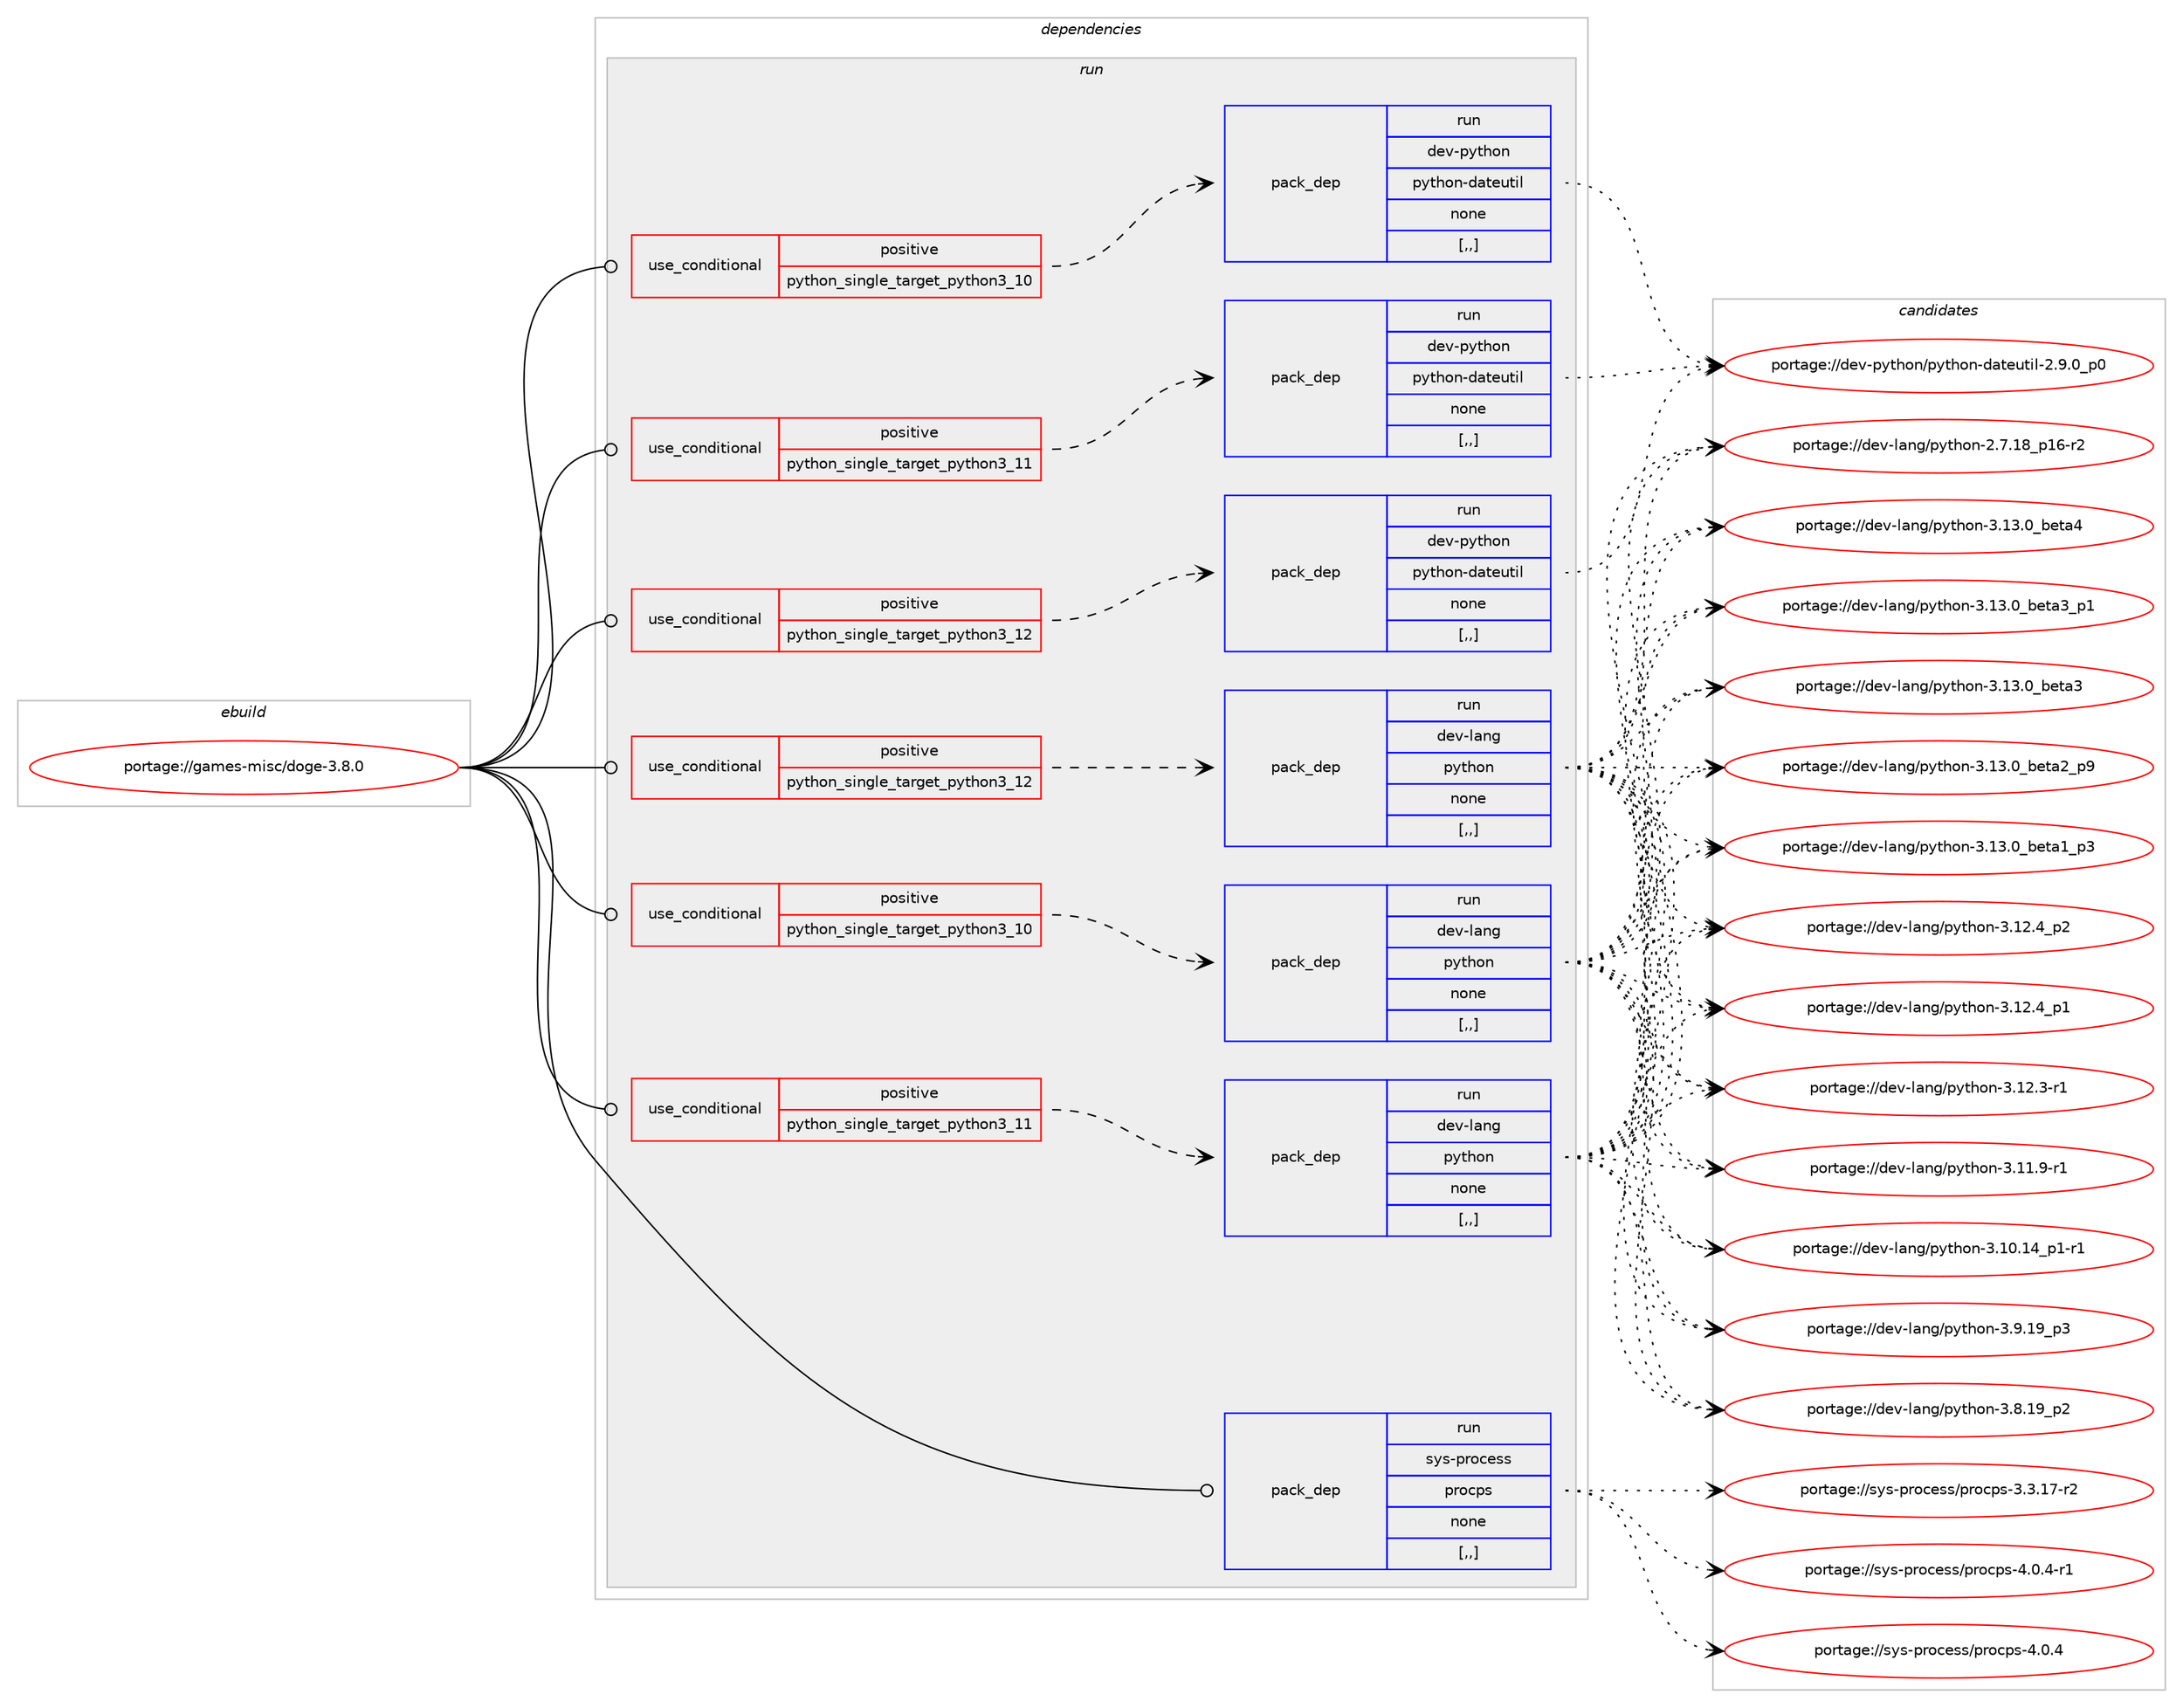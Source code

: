 digraph prolog {

# *************
# Graph options
# *************

newrank=true;
concentrate=true;
compound=true;
graph [rankdir=LR,fontname=Helvetica,fontsize=10,ranksep=1.5];#, ranksep=2.5, nodesep=0.2];
edge  [arrowhead=vee];
node  [fontname=Helvetica,fontsize=10];

# **********
# The ebuild
# **********

subgraph cluster_leftcol {
color=gray;
label=<<i>ebuild</i>>;
id [label="portage://games-misc/doge-3.8.0", color=red, width=4, href="../games-misc/doge-3.8.0.svg"];
}

# ****************
# The dependencies
# ****************

subgraph cluster_midcol {
color=gray;
label=<<i>dependencies</i>>;
subgraph cluster_compile {
fillcolor="#eeeeee";
style=filled;
label=<<i>compile</i>>;
}
subgraph cluster_compileandrun {
fillcolor="#eeeeee";
style=filled;
label=<<i>compile and run</i>>;
}
subgraph cluster_run {
fillcolor="#eeeeee";
style=filled;
label=<<i>run</i>>;
subgraph cond64172 {
dependency230668 [label=<<TABLE BORDER="0" CELLBORDER="1" CELLSPACING="0" CELLPADDING="4"><TR><TD ROWSPAN="3" CELLPADDING="10">use_conditional</TD></TR><TR><TD>positive</TD></TR><TR><TD>python_single_target_python3_10</TD></TR></TABLE>>, shape=none, color=red];
subgraph pack164991 {
dependency230669 [label=<<TABLE BORDER="0" CELLBORDER="1" CELLSPACING="0" CELLPADDING="4" WIDTH="220"><TR><TD ROWSPAN="6" CELLPADDING="30">pack_dep</TD></TR><TR><TD WIDTH="110">run</TD></TR><TR><TD>dev-lang</TD></TR><TR><TD>python</TD></TR><TR><TD>none</TD></TR><TR><TD>[,,]</TD></TR></TABLE>>, shape=none, color=blue];
}
dependency230668:e -> dependency230669:w [weight=20,style="dashed",arrowhead="vee"];
}
id:e -> dependency230668:w [weight=20,style="solid",arrowhead="odot"];
subgraph cond64173 {
dependency230670 [label=<<TABLE BORDER="0" CELLBORDER="1" CELLSPACING="0" CELLPADDING="4"><TR><TD ROWSPAN="3" CELLPADDING="10">use_conditional</TD></TR><TR><TD>positive</TD></TR><TR><TD>python_single_target_python3_10</TD></TR></TABLE>>, shape=none, color=red];
subgraph pack164992 {
dependency230671 [label=<<TABLE BORDER="0" CELLBORDER="1" CELLSPACING="0" CELLPADDING="4" WIDTH="220"><TR><TD ROWSPAN="6" CELLPADDING="30">pack_dep</TD></TR><TR><TD WIDTH="110">run</TD></TR><TR><TD>dev-python</TD></TR><TR><TD>python-dateutil</TD></TR><TR><TD>none</TD></TR><TR><TD>[,,]</TD></TR></TABLE>>, shape=none, color=blue];
}
dependency230670:e -> dependency230671:w [weight=20,style="dashed",arrowhead="vee"];
}
id:e -> dependency230670:w [weight=20,style="solid",arrowhead="odot"];
subgraph cond64174 {
dependency230672 [label=<<TABLE BORDER="0" CELLBORDER="1" CELLSPACING="0" CELLPADDING="4"><TR><TD ROWSPAN="3" CELLPADDING="10">use_conditional</TD></TR><TR><TD>positive</TD></TR><TR><TD>python_single_target_python3_11</TD></TR></TABLE>>, shape=none, color=red];
subgraph pack164993 {
dependency230673 [label=<<TABLE BORDER="0" CELLBORDER="1" CELLSPACING="0" CELLPADDING="4" WIDTH="220"><TR><TD ROWSPAN="6" CELLPADDING="30">pack_dep</TD></TR><TR><TD WIDTH="110">run</TD></TR><TR><TD>dev-lang</TD></TR><TR><TD>python</TD></TR><TR><TD>none</TD></TR><TR><TD>[,,]</TD></TR></TABLE>>, shape=none, color=blue];
}
dependency230672:e -> dependency230673:w [weight=20,style="dashed",arrowhead="vee"];
}
id:e -> dependency230672:w [weight=20,style="solid",arrowhead="odot"];
subgraph cond64175 {
dependency230674 [label=<<TABLE BORDER="0" CELLBORDER="1" CELLSPACING="0" CELLPADDING="4"><TR><TD ROWSPAN="3" CELLPADDING="10">use_conditional</TD></TR><TR><TD>positive</TD></TR><TR><TD>python_single_target_python3_11</TD></TR></TABLE>>, shape=none, color=red];
subgraph pack164994 {
dependency230675 [label=<<TABLE BORDER="0" CELLBORDER="1" CELLSPACING="0" CELLPADDING="4" WIDTH="220"><TR><TD ROWSPAN="6" CELLPADDING="30">pack_dep</TD></TR><TR><TD WIDTH="110">run</TD></TR><TR><TD>dev-python</TD></TR><TR><TD>python-dateutil</TD></TR><TR><TD>none</TD></TR><TR><TD>[,,]</TD></TR></TABLE>>, shape=none, color=blue];
}
dependency230674:e -> dependency230675:w [weight=20,style="dashed",arrowhead="vee"];
}
id:e -> dependency230674:w [weight=20,style="solid",arrowhead="odot"];
subgraph cond64176 {
dependency230676 [label=<<TABLE BORDER="0" CELLBORDER="1" CELLSPACING="0" CELLPADDING="4"><TR><TD ROWSPAN="3" CELLPADDING="10">use_conditional</TD></TR><TR><TD>positive</TD></TR><TR><TD>python_single_target_python3_12</TD></TR></TABLE>>, shape=none, color=red];
subgraph pack164995 {
dependency230677 [label=<<TABLE BORDER="0" CELLBORDER="1" CELLSPACING="0" CELLPADDING="4" WIDTH="220"><TR><TD ROWSPAN="6" CELLPADDING="30">pack_dep</TD></TR><TR><TD WIDTH="110">run</TD></TR><TR><TD>dev-lang</TD></TR><TR><TD>python</TD></TR><TR><TD>none</TD></TR><TR><TD>[,,]</TD></TR></TABLE>>, shape=none, color=blue];
}
dependency230676:e -> dependency230677:w [weight=20,style="dashed",arrowhead="vee"];
}
id:e -> dependency230676:w [weight=20,style="solid",arrowhead="odot"];
subgraph cond64177 {
dependency230678 [label=<<TABLE BORDER="0" CELLBORDER="1" CELLSPACING="0" CELLPADDING="4"><TR><TD ROWSPAN="3" CELLPADDING="10">use_conditional</TD></TR><TR><TD>positive</TD></TR><TR><TD>python_single_target_python3_12</TD></TR></TABLE>>, shape=none, color=red];
subgraph pack164996 {
dependency230679 [label=<<TABLE BORDER="0" CELLBORDER="1" CELLSPACING="0" CELLPADDING="4" WIDTH="220"><TR><TD ROWSPAN="6" CELLPADDING="30">pack_dep</TD></TR><TR><TD WIDTH="110">run</TD></TR><TR><TD>dev-python</TD></TR><TR><TD>python-dateutil</TD></TR><TR><TD>none</TD></TR><TR><TD>[,,]</TD></TR></TABLE>>, shape=none, color=blue];
}
dependency230678:e -> dependency230679:w [weight=20,style="dashed",arrowhead="vee"];
}
id:e -> dependency230678:w [weight=20,style="solid",arrowhead="odot"];
subgraph pack164997 {
dependency230680 [label=<<TABLE BORDER="0" CELLBORDER="1" CELLSPACING="0" CELLPADDING="4" WIDTH="220"><TR><TD ROWSPAN="6" CELLPADDING="30">pack_dep</TD></TR><TR><TD WIDTH="110">run</TD></TR><TR><TD>sys-process</TD></TR><TR><TD>procps</TD></TR><TR><TD>none</TD></TR><TR><TD>[,,]</TD></TR></TABLE>>, shape=none, color=blue];
}
id:e -> dependency230680:w [weight=20,style="solid",arrowhead="odot"];
}
}

# **************
# The candidates
# **************

subgraph cluster_choices {
rank=same;
color=gray;
label=<<i>candidates</i>>;

subgraph choice164991 {
color=black;
nodesep=1;
choice1001011184510897110103471121211161041111104551464951464895981011169752 [label="portage://dev-lang/python-3.13.0_beta4", color=red, width=4,href="../dev-lang/python-3.13.0_beta4.svg"];
choice10010111845108971101034711212111610411111045514649514648959810111697519511249 [label="portage://dev-lang/python-3.13.0_beta3_p1", color=red, width=4,href="../dev-lang/python-3.13.0_beta3_p1.svg"];
choice1001011184510897110103471121211161041111104551464951464895981011169751 [label="portage://dev-lang/python-3.13.0_beta3", color=red, width=4,href="../dev-lang/python-3.13.0_beta3.svg"];
choice10010111845108971101034711212111610411111045514649514648959810111697509511257 [label="portage://dev-lang/python-3.13.0_beta2_p9", color=red, width=4,href="../dev-lang/python-3.13.0_beta2_p9.svg"];
choice10010111845108971101034711212111610411111045514649514648959810111697499511251 [label="portage://dev-lang/python-3.13.0_beta1_p3", color=red, width=4,href="../dev-lang/python-3.13.0_beta1_p3.svg"];
choice100101118451089711010347112121116104111110455146495046529511250 [label="portage://dev-lang/python-3.12.4_p2", color=red, width=4,href="../dev-lang/python-3.12.4_p2.svg"];
choice100101118451089711010347112121116104111110455146495046529511249 [label="portage://dev-lang/python-3.12.4_p1", color=red, width=4,href="../dev-lang/python-3.12.4_p1.svg"];
choice100101118451089711010347112121116104111110455146495046514511449 [label="portage://dev-lang/python-3.12.3-r1", color=red, width=4,href="../dev-lang/python-3.12.3-r1.svg"];
choice100101118451089711010347112121116104111110455146494946574511449 [label="portage://dev-lang/python-3.11.9-r1", color=red, width=4,href="../dev-lang/python-3.11.9-r1.svg"];
choice100101118451089711010347112121116104111110455146494846495295112494511449 [label="portage://dev-lang/python-3.10.14_p1-r1", color=red, width=4,href="../dev-lang/python-3.10.14_p1-r1.svg"];
choice100101118451089711010347112121116104111110455146574649579511251 [label="portage://dev-lang/python-3.9.19_p3", color=red, width=4,href="../dev-lang/python-3.9.19_p3.svg"];
choice100101118451089711010347112121116104111110455146564649579511250 [label="portage://dev-lang/python-3.8.19_p2", color=red, width=4,href="../dev-lang/python-3.8.19_p2.svg"];
choice100101118451089711010347112121116104111110455046554649569511249544511450 [label="portage://dev-lang/python-2.7.18_p16-r2", color=red, width=4,href="../dev-lang/python-2.7.18_p16-r2.svg"];
dependency230669:e -> choice1001011184510897110103471121211161041111104551464951464895981011169752:w [style=dotted,weight="100"];
dependency230669:e -> choice10010111845108971101034711212111610411111045514649514648959810111697519511249:w [style=dotted,weight="100"];
dependency230669:e -> choice1001011184510897110103471121211161041111104551464951464895981011169751:w [style=dotted,weight="100"];
dependency230669:e -> choice10010111845108971101034711212111610411111045514649514648959810111697509511257:w [style=dotted,weight="100"];
dependency230669:e -> choice10010111845108971101034711212111610411111045514649514648959810111697499511251:w [style=dotted,weight="100"];
dependency230669:e -> choice100101118451089711010347112121116104111110455146495046529511250:w [style=dotted,weight="100"];
dependency230669:e -> choice100101118451089711010347112121116104111110455146495046529511249:w [style=dotted,weight="100"];
dependency230669:e -> choice100101118451089711010347112121116104111110455146495046514511449:w [style=dotted,weight="100"];
dependency230669:e -> choice100101118451089711010347112121116104111110455146494946574511449:w [style=dotted,weight="100"];
dependency230669:e -> choice100101118451089711010347112121116104111110455146494846495295112494511449:w [style=dotted,weight="100"];
dependency230669:e -> choice100101118451089711010347112121116104111110455146574649579511251:w [style=dotted,weight="100"];
dependency230669:e -> choice100101118451089711010347112121116104111110455146564649579511250:w [style=dotted,weight="100"];
dependency230669:e -> choice100101118451089711010347112121116104111110455046554649569511249544511450:w [style=dotted,weight="100"];
}
subgraph choice164992 {
color=black;
nodesep=1;
choice100101118451121211161041111104711212111610411111045100971161011171161051084550465746489511248 [label="portage://dev-python/python-dateutil-2.9.0_p0", color=red, width=4,href="../dev-python/python-dateutil-2.9.0_p0.svg"];
dependency230671:e -> choice100101118451121211161041111104711212111610411111045100971161011171161051084550465746489511248:w [style=dotted,weight="100"];
}
subgraph choice164993 {
color=black;
nodesep=1;
choice1001011184510897110103471121211161041111104551464951464895981011169752 [label="portage://dev-lang/python-3.13.0_beta4", color=red, width=4,href="../dev-lang/python-3.13.0_beta4.svg"];
choice10010111845108971101034711212111610411111045514649514648959810111697519511249 [label="portage://dev-lang/python-3.13.0_beta3_p1", color=red, width=4,href="../dev-lang/python-3.13.0_beta3_p1.svg"];
choice1001011184510897110103471121211161041111104551464951464895981011169751 [label="portage://dev-lang/python-3.13.0_beta3", color=red, width=4,href="../dev-lang/python-3.13.0_beta3.svg"];
choice10010111845108971101034711212111610411111045514649514648959810111697509511257 [label="portage://dev-lang/python-3.13.0_beta2_p9", color=red, width=4,href="../dev-lang/python-3.13.0_beta2_p9.svg"];
choice10010111845108971101034711212111610411111045514649514648959810111697499511251 [label="portage://dev-lang/python-3.13.0_beta1_p3", color=red, width=4,href="../dev-lang/python-3.13.0_beta1_p3.svg"];
choice100101118451089711010347112121116104111110455146495046529511250 [label="portage://dev-lang/python-3.12.4_p2", color=red, width=4,href="../dev-lang/python-3.12.4_p2.svg"];
choice100101118451089711010347112121116104111110455146495046529511249 [label="portage://dev-lang/python-3.12.4_p1", color=red, width=4,href="../dev-lang/python-3.12.4_p1.svg"];
choice100101118451089711010347112121116104111110455146495046514511449 [label="portage://dev-lang/python-3.12.3-r1", color=red, width=4,href="../dev-lang/python-3.12.3-r1.svg"];
choice100101118451089711010347112121116104111110455146494946574511449 [label="portage://dev-lang/python-3.11.9-r1", color=red, width=4,href="../dev-lang/python-3.11.9-r1.svg"];
choice100101118451089711010347112121116104111110455146494846495295112494511449 [label="portage://dev-lang/python-3.10.14_p1-r1", color=red, width=4,href="../dev-lang/python-3.10.14_p1-r1.svg"];
choice100101118451089711010347112121116104111110455146574649579511251 [label="portage://dev-lang/python-3.9.19_p3", color=red, width=4,href="../dev-lang/python-3.9.19_p3.svg"];
choice100101118451089711010347112121116104111110455146564649579511250 [label="portage://dev-lang/python-3.8.19_p2", color=red, width=4,href="../dev-lang/python-3.8.19_p2.svg"];
choice100101118451089711010347112121116104111110455046554649569511249544511450 [label="portage://dev-lang/python-2.7.18_p16-r2", color=red, width=4,href="../dev-lang/python-2.7.18_p16-r2.svg"];
dependency230673:e -> choice1001011184510897110103471121211161041111104551464951464895981011169752:w [style=dotted,weight="100"];
dependency230673:e -> choice10010111845108971101034711212111610411111045514649514648959810111697519511249:w [style=dotted,weight="100"];
dependency230673:e -> choice1001011184510897110103471121211161041111104551464951464895981011169751:w [style=dotted,weight="100"];
dependency230673:e -> choice10010111845108971101034711212111610411111045514649514648959810111697509511257:w [style=dotted,weight="100"];
dependency230673:e -> choice10010111845108971101034711212111610411111045514649514648959810111697499511251:w [style=dotted,weight="100"];
dependency230673:e -> choice100101118451089711010347112121116104111110455146495046529511250:w [style=dotted,weight="100"];
dependency230673:e -> choice100101118451089711010347112121116104111110455146495046529511249:w [style=dotted,weight="100"];
dependency230673:e -> choice100101118451089711010347112121116104111110455146495046514511449:w [style=dotted,weight="100"];
dependency230673:e -> choice100101118451089711010347112121116104111110455146494946574511449:w [style=dotted,weight="100"];
dependency230673:e -> choice100101118451089711010347112121116104111110455146494846495295112494511449:w [style=dotted,weight="100"];
dependency230673:e -> choice100101118451089711010347112121116104111110455146574649579511251:w [style=dotted,weight="100"];
dependency230673:e -> choice100101118451089711010347112121116104111110455146564649579511250:w [style=dotted,weight="100"];
dependency230673:e -> choice100101118451089711010347112121116104111110455046554649569511249544511450:w [style=dotted,weight="100"];
}
subgraph choice164994 {
color=black;
nodesep=1;
choice100101118451121211161041111104711212111610411111045100971161011171161051084550465746489511248 [label="portage://dev-python/python-dateutil-2.9.0_p0", color=red, width=4,href="../dev-python/python-dateutil-2.9.0_p0.svg"];
dependency230675:e -> choice100101118451121211161041111104711212111610411111045100971161011171161051084550465746489511248:w [style=dotted,weight="100"];
}
subgraph choice164995 {
color=black;
nodesep=1;
choice1001011184510897110103471121211161041111104551464951464895981011169752 [label="portage://dev-lang/python-3.13.0_beta4", color=red, width=4,href="../dev-lang/python-3.13.0_beta4.svg"];
choice10010111845108971101034711212111610411111045514649514648959810111697519511249 [label="portage://dev-lang/python-3.13.0_beta3_p1", color=red, width=4,href="../dev-lang/python-3.13.0_beta3_p1.svg"];
choice1001011184510897110103471121211161041111104551464951464895981011169751 [label="portage://dev-lang/python-3.13.0_beta3", color=red, width=4,href="../dev-lang/python-3.13.0_beta3.svg"];
choice10010111845108971101034711212111610411111045514649514648959810111697509511257 [label="portage://dev-lang/python-3.13.0_beta2_p9", color=red, width=4,href="../dev-lang/python-3.13.0_beta2_p9.svg"];
choice10010111845108971101034711212111610411111045514649514648959810111697499511251 [label="portage://dev-lang/python-3.13.0_beta1_p3", color=red, width=4,href="../dev-lang/python-3.13.0_beta1_p3.svg"];
choice100101118451089711010347112121116104111110455146495046529511250 [label="portage://dev-lang/python-3.12.4_p2", color=red, width=4,href="../dev-lang/python-3.12.4_p2.svg"];
choice100101118451089711010347112121116104111110455146495046529511249 [label="portage://dev-lang/python-3.12.4_p1", color=red, width=4,href="../dev-lang/python-3.12.4_p1.svg"];
choice100101118451089711010347112121116104111110455146495046514511449 [label="portage://dev-lang/python-3.12.3-r1", color=red, width=4,href="../dev-lang/python-3.12.3-r1.svg"];
choice100101118451089711010347112121116104111110455146494946574511449 [label="portage://dev-lang/python-3.11.9-r1", color=red, width=4,href="../dev-lang/python-3.11.9-r1.svg"];
choice100101118451089711010347112121116104111110455146494846495295112494511449 [label="portage://dev-lang/python-3.10.14_p1-r1", color=red, width=4,href="../dev-lang/python-3.10.14_p1-r1.svg"];
choice100101118451089711010347112121116104111110455146574649579511251 [label="portage://dev-lang/python-3.9.19_p3", color=red, width=4,href="../dev-lang/python-3.9.19_p3.svg"];
choice100101118451089711010347112121116104111110455146564649579511250 [label="portage://dev-lang/python-3.8.19_p2", color=red, width=4,href="../dev-lang/python-3.8.19_p2.svg"];
choice100101118451089711010347112121116104111110455046554649569511249544511450 [label="portage://dev-lang/python-2.7.18_p16-r2", color=red, width=4,href="../dev-lang/python-2.7.18_p16-r2.svg"];
dependency230677:e -> choice1001011184510897110103471121211161041111104551464951464895981011169752:w [style=dotted,weight="100"];
dependency230677:e -> choice10010111845108971101034711212111610411111045514649514648959810111697519511249:w [style=dotted,weight="100"];
dependency230677:e -> choice1001011184510897110103471121211161041111104551464951464895981011169751:w [style=dotted,weight="100"];
dependency230677:e -> choice10010111845108971101034711212111610411111045514649514648959810111697509511257:w [style=dotted,weight="100"];
dependency230677:e -> choice10010111845108971101034711212111610411111045514649514648959810111697499511251:w [style=dotted,weight="100"];
dependency230677:e -> choice100101118451089711010347112121116104111110455146495046529511250:w [style=dotted,weight="100"];
dependency230677:e -> choice100101118451089711010347112121116104111110455146495046529511249:w [style=dotted,weight="100"];
dependency230677:e -> choice100101118451089711010347112121116104111110455146495046514511449:w [style=dotted,weight="100"];
dependency230677:e -> choice100101118451089711010347112121116104111110455146494946574511449:w [style=dotted,weight="100"];
dependency230677:e -> choice100101118451089711010347112121116104111110455146494846495295112494511449:w [style=dotted,weight="100"];
dependency230677:e -> choice100101118451089711010347112121116104111110455146574649579511251:w [style=dotted,weight="100"];
dependency230677:e -> choice100101118451089711010347112121116104111110455146564649579511250:w [style=dotted,weight="100"];
dependency230677:e -> choice100101118451089711010347112121116104111110455046554649569511249544511450:w [style=dotted,weight="100"];
}
subgraph choice164996 {
color=black;
nodesep=1;
choice100101118451121211161041111104711212111610411111045100971161011171161051084550465746489511248 [label="portage://dev-python/python-dateutil-2.9.0_p0", color=red, width=4,href="../dev-python/python-dateutil-2.9.0_p0.svg"];
dependency230679:e -> choice100101118451121211161041111104711212111610411111045100971161011171161051084550465746489511248:w [style=dotted,weight="100"];
}
subgraph choice164997 {
color=black;
nodesep=1;
choice115121115451121141119910111511547112114111991121154552464846524511449 [label="portage://sys-process/procps-4.0.4-r1", color=red, width=4,href="../sys-process/procps-4.0.4-r1.svg"];
choice11512111545112114111991011151154711211411199112115455246484652 [label="portage://sys-process/procps-4.0.4", color=red, width=4,href="../sys-process/procps-4.0.4.svg"];
choice11512111545112114111991011151154711211411199112115455146514649554511450 [label="portage://sys-process/procps-3.3.17-r2", color=red, width=4,href="../sys-process/procps-3.3.17-r2.svg"];
dependency230680:e -> choice115121115451121141119910111511547112114111991121154552464846524511449:w [style=dotted,weight="100"];
dependency230680:e -> choice11512111545112114111991011151154711211411199112115455246484652:w [style=dotted,weight="100"];
dependency230680:e -> choice11512111545112114111991011151154711211411199112115455146514649554511450:w [style=dotted,weight="100"];
}
}

}
